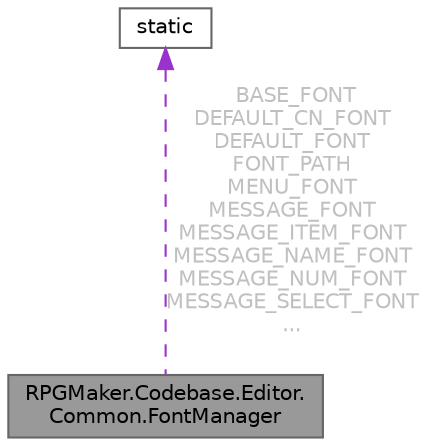 digraph "RPGMaker.Codebase.Editor.Common.FontManager"
{
 // LATEX_PDF_SIZE
  bgcolor="transparent";
  edge [fontname=Helvetica,fontsize=10,labelfontname=Helvetica,labelfontsize=10];
  node [fontname=Helvetica,fontsize=10,shape=box,height=0.2,width=0.4];
  Node1 [id="Node000001",label="RPGMaker.Codebase.Editor.\lCommon.FontManager",height=0.2,width=0.4,color="gray40", fillcolor="grey60", style="filled", fontcolor="black",tooltip="😁 フォント用"];
  Node2 -> Node1 [id="edge1_Node000001_Node000002",dir="back",color="darkorchid3",style="dashed",tooltip=" ",label=" BASE_FONT\nDEFAULT_CN_FONT\nDEFAULT_FONT\nFONT_PATH\nMENU_FONT\nMESSAGE_FONT\nMESSAGE_ITEM_FONT\nMESSAGE_NAME_FONT\nMESSAGE_NUM_FONT\nMESSAGE_SELECT_FONT\n...",fontcolor="grey" ];
  Node2 [id="Node000002",label="static",height=0.2,width=0.4,color="gray40", fillcolor="white", style="filled",tooltip=" "];
}
